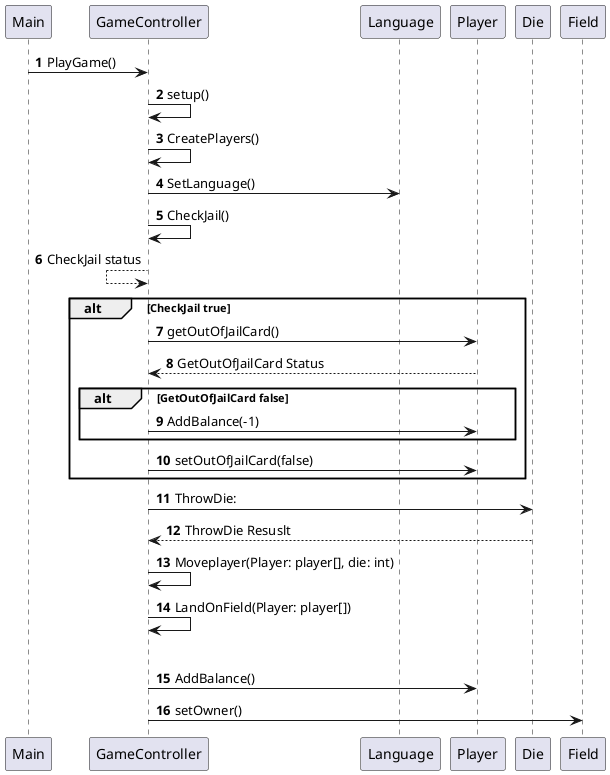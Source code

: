 @startuml
'https://plantuml.com/sequence-diagram

autonumber

Main -> GameController: PlayGame()
GameController -> GameController: setup()
GameController -> GameController: CreatePlayers()
GameController -> Language: SetLanguage()
GameController -> GameController: CheckJail()
GameController <-- GameController: CheckJail status
alt CheckJail true
    GameController -> Player: getOutOfJailCard()
    GameController <-- Player: GetOutOfJailCard Status
    alt GetOutOfJailCard false
    GameController -> Player: AddBalance(-1)
    end
    GameController -> Player: setOutOfJailCard(false)
    end
GameController -> Die: ThrowDie:
GameController <-- Die: ThrowDie Resuslt
GameController -> GameController: Moveplayer(Player: player[], die: int)
GameController -> GameController: LandOnField(Player: player[])
alt propertyfield
    GameController -> Player: AddBalance()
    GameController -> Field: setOwner()

@enduml